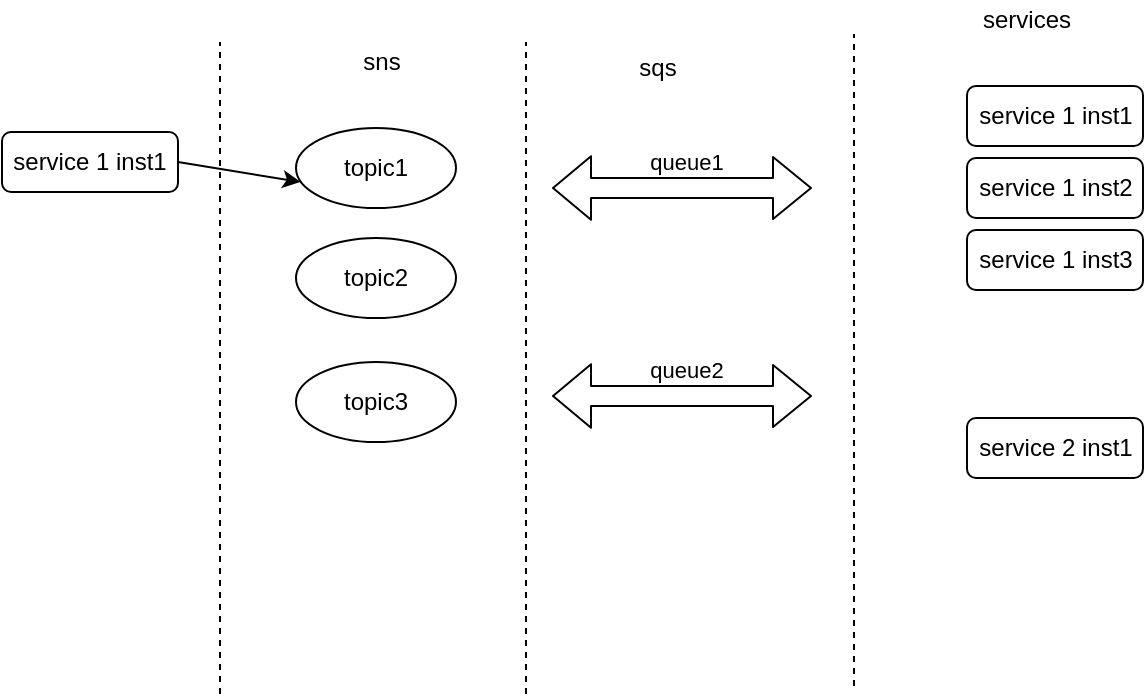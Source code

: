 <mxfile version="12.8.1" type="github">
  <diagram id="ix_fUZOsR6slZsx-RnOL" name="Page-1">
    <mxGraphModel dx="1027" dy="552" grid="0" gridSize="10" guides="1" tooltips="1" connect="1" arrows="1" fold="1" page="1" pageScale="1" pageWidth="827" pageHeight="1169" math="0" shadow="0">
      <root>
        <mxCell id="0" />
        <mxCell id="1" parent="0" />
        <mxCell id="AFI3RFbE6YBjgJ-2qLaX-2" value="topic1" style="ellipse;whiteSpace=wrap;html=1;" vertex="1" parent="1">
          <mxGeometry x="258" y="174" width="80" height="40" as="geometry" />
        </mxCell>
        <mxCell id="AFI3RFbE6YBjgJ-2qLaX-3" value="topic2" style="ellipse;whiteSpace=wrap;html=1;" vertex="1" parent="1">
          <mxGeometry x="258" y="229" width="80" height="40" as="geometry" />
        </mxCell>
        <mxCell id="AFI3RFbE6YBjgJ-2qLaX-4" value="topic3" style="ellipse;whiteSpace=wrap;html=1;" vertex="1" parent="1">
          <mxGeometry x="258" y="291" width="80" height="40" as="geometry" />
        </mxCell>
        <mxCell id="AFI3RFbE6YBjgJ-2qLaX-5" value="" style="endArrow=none;dashed=1;html=1;" edge="1" parent="1">
          <mxGeometry width="50" height="50" relative="1" as="geometry">
            <mxPoint x="373" y="457" as="sourcePoint" />
            <mxPoint x="373" y="131" as="targetPoint" />
          </mxGeometry>
        </mxCell>
        <mxCell id="AFI3RFbE6YBjgJ-2qLaX-6" value="sns" style="text;html=1;strokeColor=none;fillColor=none;align=center;verticalAlign=middle;whiteSpace=wrap;rounded=0;" vertex="1" parent="1">
          <mxGeometry x="281" y="131" width="40" height="20" as="geometry" />
        </mxCell>
        <mxCell id="AFI3RFbE6YBjgJ-2qLaX-7" value="sqs" style="text;html=1;strokeColor=none;fillColor=none;align=center;verticalAlign=middle;whiteSpace=wrap;rounded=0;" vertex="1" parent="1">
          <mxGeometry x="419" y="134" width="40" height="20" as="geometry" />
        </mxCell>
        <mxCell id="AFI3RFbE6YBjgJ-2qLaX-9" value="queue1" style="endArrow=classic;startArrow=classic;html=1;startWidth=20.833;shape=flexArrow;strokeWidth=1;" edge="1" parent="1">
          <mxGeometry x="0.031" y="13" width="50" height="50" relative="1" as="geometry">
            <mxPoint x="386" y="204" as="sourcePoint" />
            <mxPoint x="516" y="204" as="targetPoint" />
            <mxPoint as="offset" />
          </mxGeometry>
        </mxCell>
        <mxCell id="AFI3RFbE6YBjgJ-2qLaX-10" value="" style="endArrow=none;dashed=1;html=1;" edge="1" parent="1">
          <mxGeometry width="50" height="50" relative="1" as="geometry">
            <mxPoint x="537" y="453.0" as="sourcePoint" />
            <mxPoint x="537" y="127.0" as="targetPoint" />
          </mxGeometry>
        </mxCell>
        <mxCell id="AFI3RFbE6YBjgJ-2qLaX-11" value="services" style="text;html=1;strokeColor=none;fillColor=none;align=center;verticalAlign=middle;whiteSpace=wrap;rounded=0;" vertex="1" parent="1">
          <mxGeometry x="583" y="110" width="81" height="20" as="geometry" />
        </mxCell>
        <mxCell id="AFI3RFbE6YBjgJ-2qLaX-12" value="service 1 inst1" style="rounded=1;whiteSpace=wrap;html=1;" vertex="1" parent="1">
          <mxGeometry x="593.5" y="153" width="88" height="30" as="geometry" />
        </mxCell>
        <mxCell id="AFI3RFbE6YBjgJ-2qLaX-13" value="service 1 inst2" style="rounded=1;whiteSpace=wrap;html=1;" vertex="1" parent="1">
          <mxGeometry x="593.5" y="189" width="88" height="30" as="geometry" />
        </mxCell>
        <mxCell id="AFI3RFbE6YBjgJ-2qLaX-14" value="service 1 inst3" style="rounded=1;whiteSpace=wrap;html=1;" vertex="1" parent="1">
          <mxGeometry x="593.5" y="225" width="88" height="30" as="geometry" />
        </mxCell>
        <mxCell id="AFI3RFbE6YBjgJ-2qLaX-15" value="queue2" style="endArrow=classic;startArrow=classic;html=1;startWidth=20.833;shape=flexArrow;strokeWidth=1;" edge="1" parent="1">
          <mxGeometry x="0.031" y="13" width="50" height="50" relative="1" as="geometry">
            <mxPoint x="386" y="308" as="sourcePoint" />
            <mxPoint x="516" y="308" as="targetPoint" />
            <mxPoint as="offset" />
          </mxGeometry>
        </mxCell>
        <mxCell id="AFI3RFbE6YBjgJ-2qLaX-16" value="service 2 inst1" style="rounded=1;whiteSpace=wrap;html=1;" vertex="1" parent="1">
          <mxGeometry x="593.5" y="319" width="88" height="30" as="geometry" />
        </mxCell>
        <mxCell id="AFI3RFbE6YBjgJ-2qLaX-17" value="" style="endArrow=none;dashed=1;html=1;" edge="1" parent="1">
          <mxGeometry width="50" height="50" relative="1" as="geometry">
            <mxPoint x="220" y="457.0" as="sourcePoint" />
            <mxPoint x="220" y="131" as="targetPoint" />
          </mxGeometry>
        </mxCell>
        <mxCell id="AFI3RFbE6YBjgJ-2qLaX-18" value="service 1 inst1" style="rounded=1;whiteSpace=wrap;html=1;" vertex="1" parent="1">
          <mxGeometry x="111" y="176" width="88" height="30" as="geometry" />
        </mxCell>
        <mxCell id="AFI3RFbE6YBjgJ-2qLaX-20" value="" style="endArrow=classic;html=1;strokeWidth=1;entryX=0.029;entryY=0.675;entryDx=0;entryDy=0;entryPerimeter=0;exitX=1;exitY=0.5;exitDx=0;exitDy=0;" edge="1" parent="1" source="AFI3RFbE6YBjgJ-2qLaX-18" target="AFI3RFbE6YBjgJ-2qLaX-2">
          <mxGeometry width="50" height="50" relative="1" as="geometry">
            <mxPoint x="176" y="119" as="sourcePoint" />
            <mxPoint x="226" y="69" as="targetPoint" />
          </mxGeometry>
        </mxCell>
      </root>
    </mxGraphModel>
  </diagram>
</mxfile>
